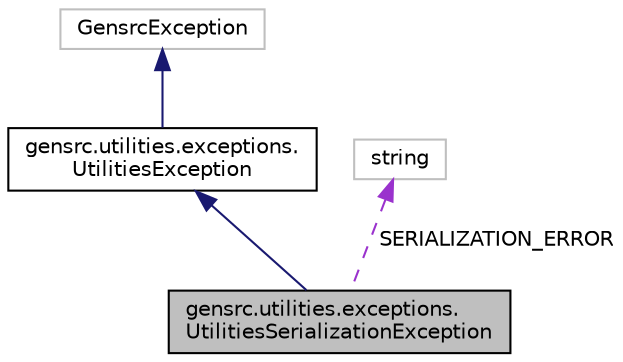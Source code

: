 digraph "gensrc.utilities.exceptions.UtilitiesSerializationException"
{
  edge [fontname="Helvetica",fontsize="10",labelfontname="Helvetica",labelfontsize="10"];
  node [fontname="Helvetica",fontsize="10",shape=record];
  Node3 [label="gensrc.utilities.exceptions.\lUtilitiesSerializationException",height=0.2,width=0.4,color="black", fillcolor="grey75", style="filled", fontcolor="black"];
  Node4 -> Node3 [dir="back",color="midnightblue",fontsize="10",style="solid",fontname="Helvetica"];
  Node4 [label="gensrc.utilities.exceptions.\lUtilitiesException",height=0.2,width=0.4,color="black", fillcolor="white", style="filled",URL="$classgensrc_1_1utilities_1_1exceptions_1_1_utilities_exception.html"];
  Node5 -> Node4 [dir="back",color="midnightblue",fontsize="10",style="solid",fontname="Helvetica"];
  Node5 [label="GensrcException",height=0.2,width=0.4,color="grey75", fillcolor="white", style="filled"];
  Node6 -> Node3 [dir="back",color="darkorchid3",fontsize="10",style="dashed",label=" SERIALIZATION_ERROR" ,fontname="Helvetica"];
  Node6 [label="string",height=0.2,width=0.4,color="grey75", fillcolor="white", style="filled"];
}

